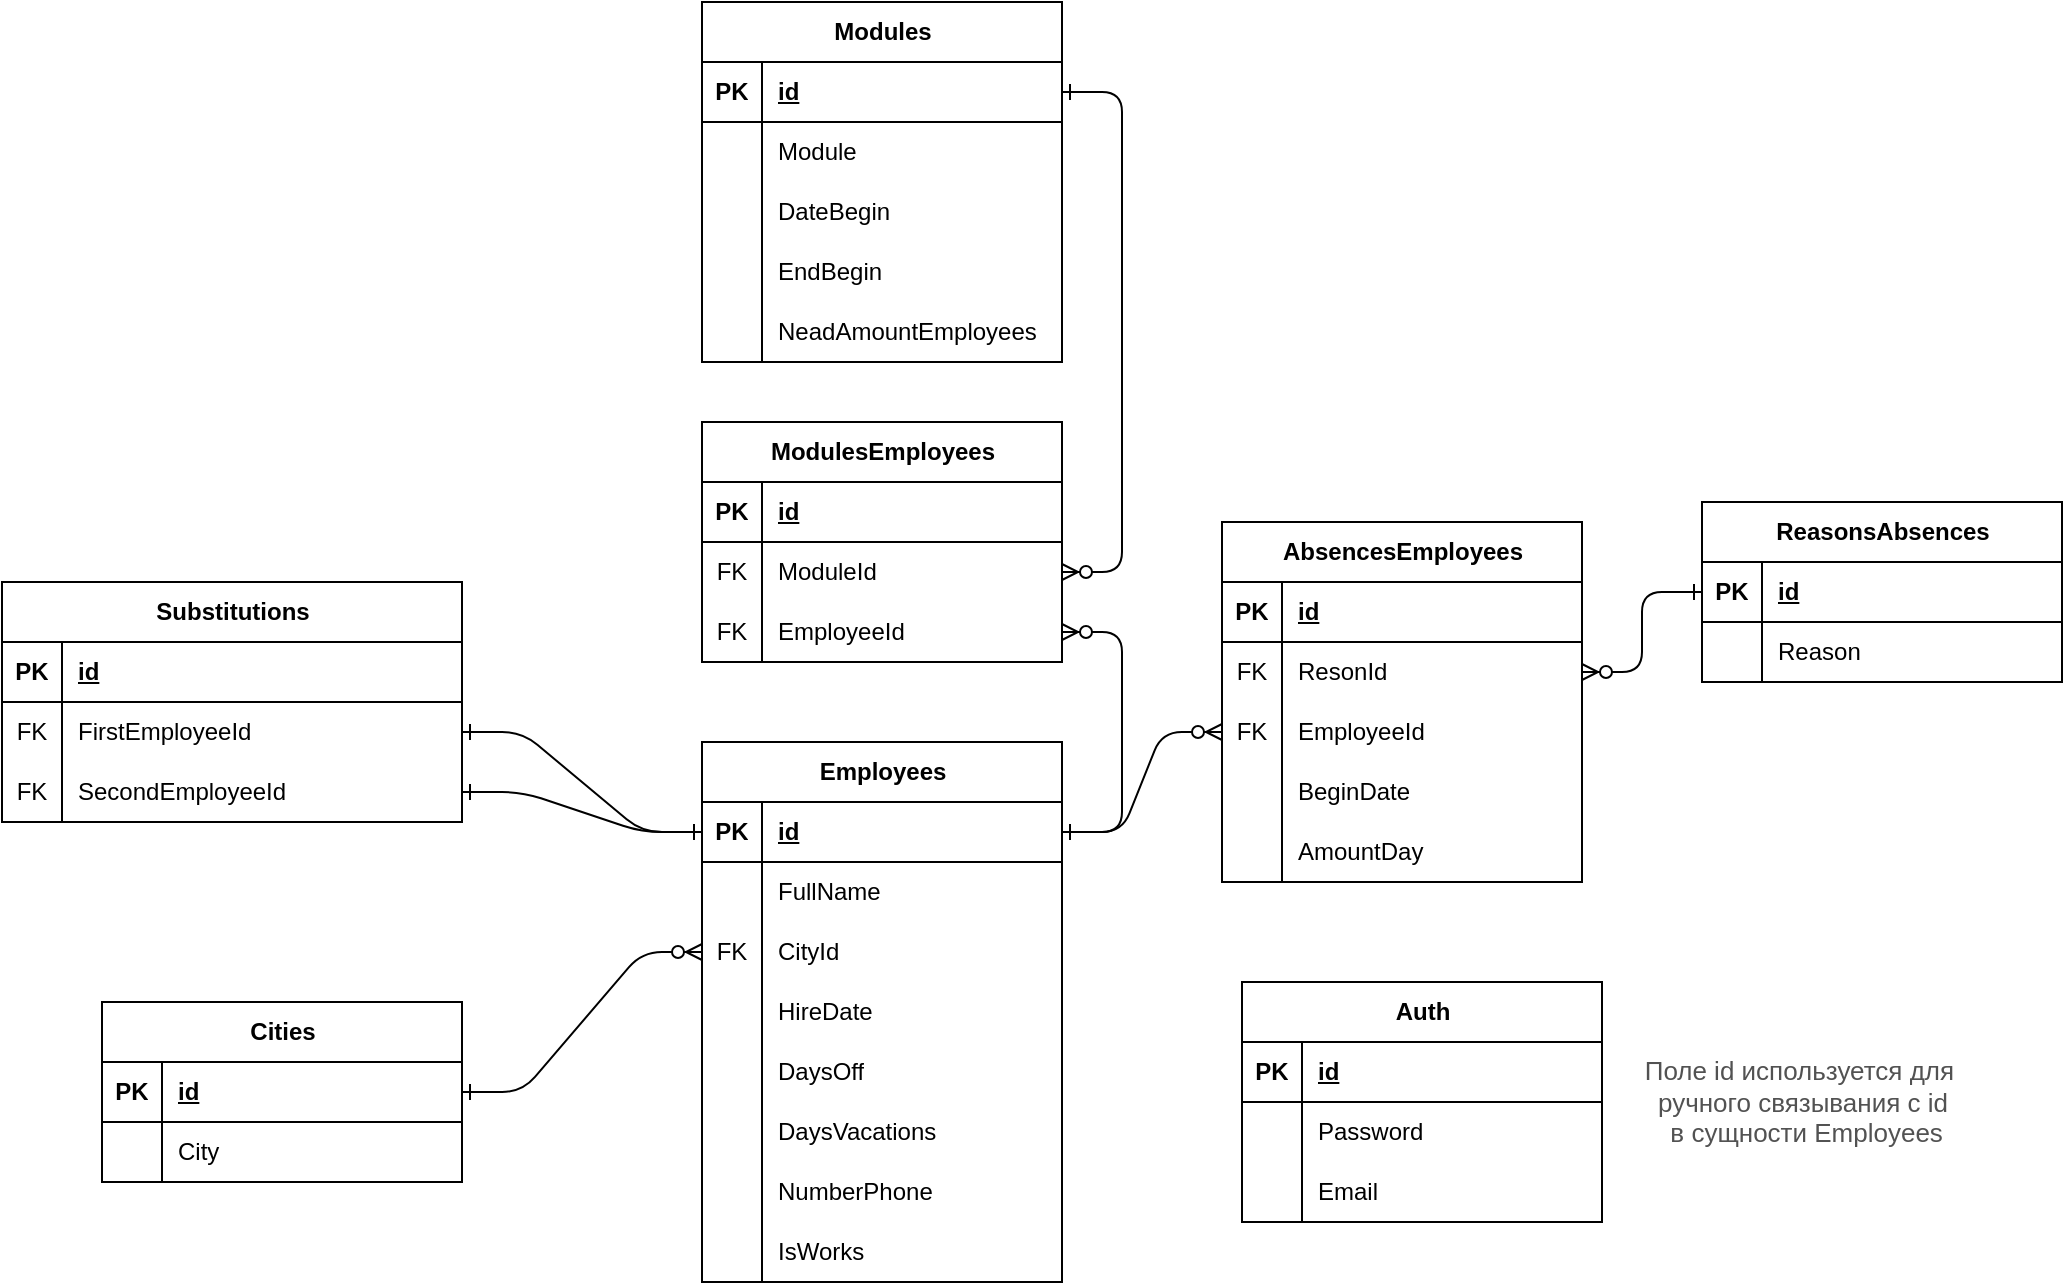 <mxfile version="24.8.3">
  <diagram id="R2lEEEUBdFMjLlhIrx00" name="Page-1">
    <mxGraphModel grid="1" page="1" gridSize="10" guides="1" tooltips="1" connect="1" arrows="1" fold="1" pageScale="1" pageWidth="850" pageHeight="1100" math="0" shadow="0" extFonts="Permanent Marker^https://fonts.googleapis.com/css?family=Permanent+Marker">
      <root>
        <mxCell id="0" />
        <mxCell id="1" parent="0" />
        <mxCell id="uEbRqGc42yYWpxjoLaC5-135" value="Employees" style="shape=table;startSize=30;container=1;collapsible=1;childLayout=tableLayout;fixedRows=1;rowLines=0;fontStyle=1;align=center;resizeLast=1;html=1;" vertex="1" parent="1">
          <mxGeometry x="-30" y="260" width="180" height="270" as="geometry" />
        </mxCell>
        <mxCell id="uEbRqGc42yYWpxjoLaC5-136" value="" style="shape=tableRow;horizontal=0;startSize=0;swimlaneHead=0;swimlaneBody=0;fillColor=none;collapsible=0;dropTarget=0;points=[[0,0.5],[1,0.5]];portConstraint=eastwest;top=0;left=0;right=0;bottom=1;" vertex="1" parent="uEbRqGc42yYWpxjoLaC5-135">
          <mxGeometry y="30" width="180" height="30" as="geometry" />
        </mxCell>
        <mxCell id="uEbRqGc42yYWpxjoLaC5-137" value="PK" style="shape=partialRectangle;connectable=0;fillColor=none;top=0;left=0;bottom=0;right=0;fontStyle=1;overflow=hidden;whiteSpace=wrap;html=1;" vertex="1" parent="uEbRqGc42yYWpxjoLaC5-136">
          <mxGeometry width="30" height="30" as="geometry">
            <mxRectangle width="30" height="30" as="alternateBounds" />
          </mxGeometry>
        </mxCell>
        <mxCell id="uEbRqGc42yYWpxjoLaC5-138" value="id" style="shape=partialRectangle;connectable=0;fillColor=none;top=0;left=0;bottom=0;right=0;align=left;spacingLeft=6;fontStyle=5;overflow=hidden;whiteSpace=wrap;html=1;" vertex="1" parent="uEbRqGc42yYWpxjoLaC5-136">
          <mxGeometry x="30" width="150" height="30" as="geometry">
            <mxRectangle width="150" height="30" as="alternateBounds" />
          </mxGeometry>
        </mxCell>
        <mxCell id="uEbRqGc42yYWpxjoLaC5-139" value="" style="shape=tableRow;horizontal=0;startSize=0;swimlaneHead=0;swimlaneBody=0;fillColor=none;collapsible=0;dropTarget=0;points=[[0,0.5],[1,0.5]];portConstraint=eastwest;top=0;left=0;right=0;bottom=0;" vertex="1" parent="uEbRqGc42yYWpxjoLaC5-135">
          <mxGeometry y="60" width="180" height="30" as="geometry" />
        </mxCell>
        <mxCell id="uEbRqGc42yYWpxjoLaC5-140" value="" style="shape=partialRectangle;connectable=0;fillColor=none;top=0;left=0;bottom=0;right=0;editable=1;overflow=hidden;whiteSpace=wrap;html=1;" vertex="1" parent="uEbRqGc42yYWpxjoLaC5-139">
          <mxGeometry width="30" height="30" as="geometry">
            <mxRectangle width="30" height="30" as="alternateBounds" />
          </mxGeometry>
        </mxCell>
        <mxCell id="uEbRqGc42yYWpxjoLaC5-141" value="FullName" style="shape=partialRectangle;connectable=0;fillColor=none;top=0;left=0;bottom=0;right=0;align=left;spacingLeft=6;overflow=hidden;whiteSpace=wrap;html=1;" vertex="1" parent="uEbRqGc42yYWpxjoLaC5-139">
          <mxGeometry x="30" width="150" height="30" as="geometry">
            <mxRectangle width="150" height="30" as="alternateBounds" />
          </mxGeometry>
        </mxCell>
        <mxCell id="uEbRqGc42yYWpxjoLaC5-148" style="shape=tableRow;horizontal=0;startSize=0;swimlaneHead=0;swimlaneBody=0;fillColor=none;collapsible=0;dropTarget=0;points=[[0,0.5],[1,0.5]];portConstraint=eastwest;top=0;left=0;right=0;bottom=0;" vertex="1" parent="uEbRqGc42yYWpxjoLaC5-135">
          <mxGeometry y="90" width="180" height="30" as="geometry" />
        </mxCell>
        <mxCell id="uEbRqGc42yYWpxjoLaC5-149" value="FK" style="shape=partialRectangle;connectable=0;fillColor=none;top=0;left=0;bottom=0;right=0;editable=1;overflow=hidden;whiteSpace=wrap;html=1;" vertex="1" parent="uEbRqGc42yYWpxjoLaC5-148">
          <mxGeometry width="30" height="30" as="geometry">
            <mxRectangle width="30" height="30" as="alternateBounds" />
          </mxGeometry>
        </mxCell>
        <mxCell id="uEbRqGc42yYWpxjoLaC5-150" value="CityId" style="shape=partialRectangle;connectable=0;fillColor=none;top=0;left=0;bottom=0;right=0;align=left;spacingLeft=6;overflow=hidden;whiteSpace=wrap;html=1;" vertex="1" parent="uEbRqGc42yYWpxjoLaC5-148">
          <mxGeometry x="30" width="150" height="30" as="geometry">
            <mxRectangle width="150" height="30" as="alternateBounds" />
          </mxGeometry>
        </mxCell>
        <mxCell id="uEbRqGc42yYWpxjoLaC5-151" style="shape=tableRow;horizontal=0;startSize=0;swimlaneHead=0;swimlaneBody=0;fillColor=none;collapsible=0;dropTarget=0;points=[[0,0.5],[1,0.5]];portConstraint=eastwest;top=0;left=0;right=0;bottom=0;" vertex="1" parent="uEbRqGc42yYWpxjoLaC5-135">
          <mxGeometry y="120" width="180" height="30" as="geometry" />
        </mxCell>
        <mxCell id="uEbRqGc42yYWpxjoLaC5-152" value="" style="shape=partialRectangle;connectable=0;fillColor=none;top=0;left=0;bottom=0;right=0;editable=1;overflow=hidden;whiteSpace=wrap;html=1;" vertex="1" parent="uEbRqGc42yYWpxjoLaC5-151">
          <mxGeometry width="30" height="30" as="geometry">
            <mxRectangle width="30" height="30" as="alternateBounds" />
          </mxGeometry>
        </mxCell>
        <mxCell id="uEbRqGc42yYWpxjoLaC5-153" value="HireDate" style="shape=partialRectangle;connectable=0;fillColor=none;top=0;left=0;bottom=0;right=0;align=left;spacingLeft=6;overflow=hidden;whiteSpace=wrap;html=1;" vertex="1" parent="uEbRqGc42yYWpxjoLaC5-151">
          <mxGeometry x="30" width="150" height="30" as="geometry">
            <mxRectangle width="150" height="30" as="alternateBounds" />
          </mxGeometry>
        </mxCell>
        <mxCell id="uEbRqGc42yYWpxjoLaC5-154" style="shape=tableRow;horizontal=0;startSize=0;swimlaneHead=0;swimlaneBody=0;fillColor=none;collapsible=0;dropTarget=0;points=[[0,0.5],[1,0.5]];portConstraint=eastwest;top=0;left=0;right=0;bottom=0;" vertex="1" parent="uEbRqGc42yYWpxjoLaC5-135">
          <mxGeometry y="150" width="180" height="30" as="geometry" />
        </mxCell>
        <mxCell id="uEbRqGc42yYWpxjoLaC5-155" value="" style="shape=partialRectangle;connectable=0;fillColor=none;top=0;left=0;bottom=0;right=0;editable=1;overflow=hidden;whiteSpace=wrap;html=1;" vertex="1" parent="uEbRqGc42yYWpxjoLaC5-154">
          <mxGeometry width="30" height="30" as="geometry">
            <mxRectangle width="30" height="30" as="alternateBounds" />
          </mxGeometry>
        </mxCell>
        <mxCell id="uEbRqGc42yYWpxjoLaC5-156" value="DaysOff" style="shape=partialRectangle;connectable=0;fillColor=none;top=0;left=0;bottom=0;right=0;align=left;spacingLeft=6;overflow=hidden;whiteSpace=wrap;html=1;" vertex="1" parent="uEbRqGc42yYWpxjoLaC5-154">
          <mxGeometry x="30" width="150" height="30" as="geometry">
            <mxRectangle width="150" height="30" as="alternateBounds" />
          </mxGeometry>
        </mxCell>
        <mxCell id="uEbRqGc42yYWpxjoLaC5-157" style="shape=tableRow;horizontal=0;startSize=0;swimlaneHead=0;swimlaneBody=0;fillColor=none;collapsible=0;dropTarget=0;points=[[0,0.5],[1,0.5]];portConstraint=eastwest;top=0;left=0;right=0;bottom=0;" vertex="1" parent="uEbRqGc42yYWpxjoLaC5-135">
          <mxGeometry y="180" width="180" height="30" as="geometry" />
        </mxCell>
        <mxCell id="uEbRqGc42yYWpxjoLaC5-158" value="" style="shape=partialRectangle;connectable=0;fillColor=none;top=0;left=0;bottom=0;right=0;editable=1;overflow=hidden;whiteSpace=wrap;html=1;" vertex="1" parent="uEbRqGc42yYWpxjoLaC5-157">
          <mxGeometry width="30" height="30" as="geometry">
            <mxRectangle width="30" height="30" as="alternateBounds" />
          </mxGeometry>
        </mxCell>
        <mxCell id="uEbRqGc42yYWpxjoLaC5-159" value="DaysVacations" style="shape=partialRectangle;connectable=0;fillColor=none;top=0;left=0;bottom=0;right=0;align=left;spacingLeft=6;overflow=hidden;whiteSpace=wrap;html=1;" vertex="1" parent="uEbRqGc42yYWpxjoLaC5-157">
          <mxGeometry x="30" width="150" height="30" as="geometry">
            <mxRectangle width="150" height="30" as="alternateBounds" />
          </mxGeometry>
        </mxCell>
        <mxCell id="uEbRqGc42yYWpxjoLaC5-160" style="shape=tableRow;horizontal=0;startSize=0;swimlaneHead=0;swimlaneBody=0;fillColor=none;collapsible=0;dropTarget=0;points=[[0,0.5],[1,0.5]];portConstraint=eastwest;top=0;left=0;right=0;bottom=0;" vertex="1" parent="uEbRqGc42yYWpxjoLaC5-135">
          <mxGeometry y="210" width="180" height="30" as="geometry" />
        </mxCell>
        <mxCell id="uEbRqGc42yYWpxjoLaC5-161" value="" style="shape=partialRectangle;connectable=0;fillColor=none;top=0;left=0;bottom=0;right=0;editable=1;overflow=hidden;whiteSpace=wrap;html=1;" vertex="1" parent="uEbRqGc42yYWpxjoLaC5-160">
          <mxGeometry width="30" height="30" as="geometry">
            <mxRectangle width="30" height="30" as="alternateBounds" />
          </mxGeometry>
        </mxCell>
        <mxCell id="uEbRqGc42yYWpxjoLaC5-162" value="NumberPhone" style="shape=partialRectangle;connectable=0;fillColor=none;top=0;left=0;bottom=0;right=0;align=left;spacingLeft=6;overflow=hidden;whiteSpace=wrap;html=1;" vertex="1" parent="uEbRqGc42yYWpxjoLaC5-160">
          <mxGeometry x="30" width="150" height="30" as="geometry">
            <mxRectangle width="150" height="30" as="alternateBounds" />
          </mxGeometry>
        </mxCell>
        <mxCell id="uEbRqGc42yYWpxjoLaC5-217" style="shape=tableRow;horizontal=0;startSize=0;swimlaneHead=0;swimlaneBody=0;fillColor=none;collapsible=0;dropTarget=0;points=[[0,0.5],[1,0.5]];portConstraint=eastwest;top=0;left=0;right=0;bottom=0;" vertex="1" parent="uEbRqGc42yYWpxjoLaC5-135">
          <mxGeometry y="240" width="180" height="30" as="geometry" />
        </mxCell>
        <mxCell id="uEbRqGc42yYWpxjoLaC5-218" value="" style="shape=partialRectangle;connectable=0;fillColor=none;top=0;left=0;bottom=0;right=0;editable=1;overflow=hidden;whiteSpace=wrap;html=1;" vertex="1" parent="uEbRqGc42yYWpxjoLaC5-217">
          <mxGeometry width="30" height="30" as="geometry">
            <mxRectangle width="30" height="30" as="alternateBounds" />
          </mxGeometry>
        </mxCell>
        <mxCell id="uEbRqGc42yYWpxjoLaC5-219" value="IsWorks" style="shape=partialRectangle;connectable=0;fillColor=none;top=0;left=0;bottom=0;right=0;align=left;spacingLeft=6;overflow=hidden;whiteSpace=wrap;html=1;" vertex="1" parent="uEbRqGc42yYWpxjoLaC5-217">
          <mxGeometry x="30" width="150" height="30" as="geometry">
            <mxRectangle width="150" height="30" as="alternateBounds" />
          </mxGeometry>
        </mxCell>
        <mxCell id="uEbRqGc42yYWpxjoLaC5-166" value="&lt;span style=&quot;white-space: pre-wrap;&quot; data-src-align=&quot;0:6&quot; class=&quot;EzKURWReUAB5oZgtQNkl&quot;&gt;Сities&lt;/span&gt;" style="shape=table;startSize=30;container=1;collapsible=1;childLayout=tableLayout;fixedRows=1;rowLines=0;fontStyle=1;align=center;resizeLast=1;html=1;" vertex="1" parent="1">
          <mxGeometry x="-330" y="390" width="180" height="90" as="geometry" />
        </mxCell>
        <mxCell id="uEbRqGc42yYWpxjoLaC5-167" value="" style="shape=tableRow;horizontal=0;startSize=0;swimlaneHead=0;swimlaneBody=0;fillColor=none;collapsible=0;dropTarget=0;points=[[0,0.5],[1,0.5]];portConstraint=eastwest;top=0;left=0;right=0;bottom=1;" vertex="1" parent="uEbRqGc42yYWpxjoLaC5-166">
          <mxGeometry y="30" width="180" height="30" as="geometry" />
        </mxCell>
        <mxCell id="uEbRqGc42yYWpxjoLaC5-168" value="PK" style="shape=partialRectangle;connectable=0;fillColor=none;top=0;left=0;bottom=0;right=0;fontStyle=1;overflow=hidden;whiteSpace=wrap;html=1;" vertex="1" parent="uEbRqGc42yYWpxjoLaC5-167">
          <mxGeometry width="30" height="30" as="geometry">
            <mxRectangle width="30" height="30" as="alternateBounds" />
          </mxGeometry>
        </mxCell>
        <mxCell id="uEbRqGc42yYWpxjoLaC5-169" value="id" style="shape=partialRectangle;connectable=0;fillColor=none;top=0;left=0;bottom=0;right=0;align=left;spacingLeft=6;fontStyle=5;overflow=hidden;whiteSpace=wrap;html=1;" vertex="1" parent="uEbRqGc42yYWpxjoLaC5-167">
          <mxGeometry x="30" width="150" height="30" as="geometry">
            <mxRectangle width="150" height="30" as="alternateBounds" />
          </mxGeometry>
        </mxCell>
        <mxCell id="uEbRqGc42yYWpxjoLaC5-170" style="shape=tableRow;horizontal=0;startSize=0;swimlaneHead=0;swimlaneBody=0;fillColor=none;collapsible=0;dropTarget=0;points=[[0,0.5],[1,0.5]];portConstraint=eastwest;top=0;left=0;right=0;bottom=0;" vertex="1" parent="uEbRqGc42yYWpxjoLaC5-166">
          <mxGeometry y="60" width="180" height="30" as="geometry" />
        </mxCell>
        <mxCell id="uEbRqGc42yYWpxjoLaC5-171" value="" style="shape=partialRectangle;connectable=0;fillColor=none;top=0;left=0;bottom=0;right=0;editable=1;overflow=hidden;whiteSpace=wrap;html=1;" vertex="1" parent="uEbRqGc42yYWpxjoLaC5-170">
          <mxGeometry width="30" height="30" as="geometry">
            <mxRectangle width="30" height="30" as="alternateBounds" />
          </mxGeometry>
        </mxCell>
        <mxCell id="uEbRqGc42yYWpxjoLaC5-172" value="City" style="shape=partialRectangle;connectable=0;fillColor=none;top=0;left=0;bottom=0;right=0;align=left;spacingLeft=6;overflow=hidden;whiteSpace=wrap;html=1;" vertex="1" parent="uEbRqGc42yYWpxjoLaC5-170">
          <mxGeometry x="30" width="150" height="30" as="geometry">
            <mxRectangle width="150" height="30" as="alternateBounds" />
          </mxGeometry>
        </mxCell>
        <mxCell id="uEbRqGc42yYWpxjoLaC5-173" value="" style="edgeStyle=entityRelationEdgeStyle;endArrow=ERzeroToMany;startArrow=ERone;endFill=1;startFill=0;exitX=1;exitY=0.5;exitDx=0;exitDy=0;entryX=0;entryY=0.5;entryDx=0;entryDy=0;" edge="1" parent="1" source="uEbRqGc42yYWpxjoLaC5-167" target="uEbRqGc42yYWpxjoLaC5-148">
          <mxGeometry width="100" height="100" relative="1" as="geometry">
            <mxPoint x="-30" y="490" as="sourcePoint" />
            <mxPoint x="30" y="610" as="targetPoint" />
            <Array as="points">
              <mxPoint x="150" y="860" />
              <mxPoint x="90" y="850" />
            </Array>
          </mxGeometry>
        </mxCell>
        <mxCell id="uEbRqGc42yYWpxjoLaC5-174" value="&lt;span style=&quot;white-space: pre-wrap;&quot; data-src-align=&quot;0:7&quot; class=&quot;EzKURWReUAB5oZgtQNkl&quot;&gt;ReasonsA&lt;/span&gt;&lt;span style=&quot;white-space: pre-wrap;&quot; data-src-align=&quot;8:10&quot; class=&quot;EzKURWReUAB5oZgtQNkl&quot;&gt;bsences&lt;/span&gt;&lt;span style=&quot;white-space: pre-wrap;&quot;&gt; &lt;/span&gt;" style="shape=table;startSize=30;container=1;collapsible=1;childLayout=tableLayout;fixedRows=1;rowLines=0;fontStyle=1;align=center;resizeLast=1;html=1;" vertex="1" parent="1">
          <mxGeometry x="470" y="140" width="180" height="90" as="geometry" />
        </mxCell>
        <mxCell id="uEbRqGc42yYWpxjoLaC5-175" value="" style="shape=tableRow;horizontal=0;startSize=0;swimlaneHead=0;swimlaneBody=0;fillColor=none;collapsible=0;dropTarget=0;points=[[0,0.5],[1,0.5]];portConstraint=eastwest;top=0;left=0;right=0;bottom=1;" vertex="1" parent="uEbRqGc42yYWpxjoLaC5-174">
          <mxGeometry y="30" width="180" height="30" as="geometry" />
        </mxCell>
        <mxCell id="uEbRqGc42yYWpxjoLaC5-176" value="PK" style="shape=partialRectangle;connectable=0;fillColor=none;top=0;left=0;bottom=0;right=0;fontStyle=1;overflow=hidden;whiteSpace=wrap;html=1;" vertex="1" parent="uEbRqGc42yYWpxjoLaC5-175">
          <mxGeometry width="30" height="30" as="geometry">
            <mxRectangle width="30" height="30" as="alternateBounds" />
          </mxGeometry>
        </mxCell>
        <mxCell id="uEbRqGc42yYWpxjoLaC5-177" value="id" style="shape=partialRectangle;connectable=0;fillColor=none;top=0;left=0;bottom=0;right=0;align=left;spacingLeft=6;fontStyle=5;overflow=hidden;whiteSpace=wrap;html=1;" vertex="1" parent="uEbRqGc42yYWpxjoLaC5-175">
          <mxGeometry x="30" width="150" height="30" as="geometry">
            <mxRectangle width="150" height="30" as="alternateBounds" />
          </mxGeometry>
        </mxCell>
        <mxCell id="uEbRqGc42yYWpxjoLaC5-178" style="shape=tableRow;horizontal=0;startSize=0;swimlaneHead=0;swimlaneBody=0;fillColor=none;collapsible=0;dropTarget=0;points=[[0,0.5],[1,0.5]];portConstraint=eastwest;top=0;left=0;right=0;bottom=0;" vertex="1" parent="uEbRqGc42yYWpxjoLaC5-174">
          <mxGeometry y="60" width="180" height="30" as="geometry" />
        </mxCell>
        <mxCell id="uEbRqGc42yYWpxjoLaC5-179" value="" style="shape=partialRectangle;connectable=0;fillColor=none;top=0;left=0;bottom=0;right=0;editable=1;overflow=hidden;whiteSpace=wrap;html=1;" vertex="1" parent="uEbRqGc42yYWpxjoLaC5-178">
          <mxGeometry width="30" height="30" as="geometry">
            <mxRectangle width="30" height="30" as="alternateBounds" />
          </mxGeometry>
        </mxCell>
        <mxCell id="uEbRqGc42yYWpxjoLaC5-180" value="Reason" style="shape=partialRectangle;connectable=0;fillColor=none;top=0;left=0;bottom=0;right=0;align=left;spacingLeft=6;overflow=hidden;whiteSpace=wrap;html=1;" vertex="1" parent="uEbRqGc42yYWpxjoLaC5-178">
          <mxGeometry x="30" width="150" height="30" as="geometry">
            <mxRectangle width="150" height="30" as="alternateBounds" />
          </mxGeometry>
        </mxCell>
        <mxCell id="uEbRqGc42yYWpxjoLaC5-181" value="AbsencesEmployees" style="shape=table;startSize=30;container=1;collapsible=1;childLayout=tableLayout;fixedRows=1;rowLines=0;fontStyle=1;align=center;resizeLast=1;html=1;" vertex="1" parent="1">
          <mxGeometry x="230" y="150" width="180" height="180" as="geometry" />
        </mxCell>
        <mxCell id="uEbRqGc42yYWpxjoLaC5-182" value="" style="shape=tableRow;horizontal=0;startSize=0;swimlaneHead=0;swimlaneBody=0;fillColor=none;collapsible=0;dropTarget=0;points=[[0,0.5],[1,0.5]];portConstraint=eastwest;top=0;left=0;right=0;bottom=1;" vertex="1" parent="uEbRqGc42yYWpxjoLaC5-181">
          <mxGeometry y="30" width="180" height="30" as="geometry" />
        </mxCell>
        <mxCell id="uEbRqGc42yYWpxjoLaC5-183" value="PK" style="shape=partialRectangle;connectable=0;fillColor=none;top=0;left=0;bottom=0;right=0;fontStyle=1;overflow=hidden;whiteSpace=wrap;html=1;" vertex="1" parent="uEbRqGc42yYWpxjoLaC5-182">
          <mxGeometry width="30" height="30" as="geometry">
            <mxRectangle width="30" height="30" as="alternateBounds" />
          </mxGeometry>
        </mxCell>
        <mxCell id="uEbRqGc42yYWpxjoLaC5-184" value="id" style="shape=partialRectangle;connectable=0;fillColor=none;top=0;left=0;bottom=0;right=0;align=left;spacingLeft=6;fontStyle=5;overflow=hidden;whiteSpace=wrap;html=1;" vertex="1" parent="uEbRqGc42yYWpxjoLaC5-182">
          <mxGeometry x="30" width="150" height="30" as="geometry">
            <mxRectangle width="150" height="30" as="alternateBounds" />
          </mxGeometry>
        </mxCell>
        <mxCell id="uEbRqGc42yYWpxjoLaC5-185" style="shape=tableRow;horizontal=0;startSize=0;swimlaneHead=0;swimlaneBody=0;fillColor=none;collapsible=0;dropTarget=0;points=[[0,0.5],[1,0.5]];portConstraint=eastwest;top=0;left=0;right=0;bottom=0;" vertex="1" parent="uEbRqGc42yYWpxjoLaC5-181">
          <mxGeometry y="60" width="180" height="30" as="geometry" />
        </mxCell>
        <mxCell id="uEbRqGc42yYWpxjoLaC5-186" value="FK" style="shape=partialRectangle;connectable=0;fillColor=none;top=0;left=0;bottom=0;right=0;editable=1;overflow=hidden;whiteSpace=wrap;html=1;" vertex="1" parent="uEbRqGc42yYWpxjoLaC5-185">
          <mxGeometry width="30" height="30" as="geometry">
            <mxRectangle width="30" height="30" as="alternateBounds" />
          </mxGeometry>
        </mxCell>
        <mxCell id="uEbRqGc42yYWpxjoLaC5-187" value="ResonId" style="shape=partialRectangle;connectable=0;fillColor=none;top=0;left=0;bottom=0;right=0;align=left;spacingLeft=6;overflow=hidden;whiteSpace=wrap;html=1;" vertex="1" parent="uEbRqGc42yYWpxjoLaC5-185">
          <mxGeometry x="30" width="150" height="30" as="geometry">
            <mxRectangle width="150" height="30" as="alternateBounds" />
          </mxGeometry>
        </mxCell>
        <mxCell id="uEbRqGc42yYWpxjoLaC5-188" style="shape=tableRow;horizontal=0;startSize=0;swimlaneHead=0;swimlaneBody=0;fillColor=none;collapsible=0;dropTarget=0;points=[[0,0.5],[1,0.5]];portConstraint=eastwest;top=0;left=0;right=0;bottom=0;" vertex="1" parent="uEbRqGc42yYWpxjoLaC5-181">
          <mxGeometry y="90" width="180" height="30" as="geometry" />
        </mxCell>
        <mxCell id="uEbRqGc42yYWpxjoLaC5-189" value="FK" style="shape=partialRectangle;connectable=0;fillColor=none;top=0;left=0;bottom=0;right=0;editable=1;overflow=hidden;whiteSpace=wrap;html=1;" vertex="1" parent="uEbRqGc42yYWpxjoLaC5-188">
          <mxGeometry width="30" height="30" as="geometry">
            <mxRectangle width="30" height="30" as="alternateBounds" />
          </mxGeometry>
        </mxCell>
        <mxCell id="uEbRqGc42yYWpxjoLaC5-190" value="EmployeeId" style="shape=partialRectangle;connectable=0;fillColor=none;top=0;left=0;bottom=0;right=0;align=left;spacingLeft=6;overflow=hidden;whiteSpace=wrap;html=1;" vertex="1" parent="uEbRqGc42yYWpxjoLaC5-188">
          <mxGeometry x="30" width="150" height="30" as="geometry">
            <mxRectangle width="150" height="30" as="alternateBounds" />
          </mxGeometry>
        </mxCell>
        <mxCell id="uEbRqGc42yYWpxjoLaC5-191" style="shape=tableRow;horizontal=0;startSize=0;swimlaneHead=0;swimlaneBody=0;fillColor=none;collapsible=0;dropTarget=0;points=[[0,0.5],[1,0.5]];portConstraint=eastwest;top=0;left=0;right=0;bottom=0;" vertex="1" parent="uEbRqGc42yYWpxjoLaC5-181">
          <mxGeometry y="120" width="180" height="30" as="geometry" />
        </mxCell>
        <mxCell id="uEbRqGc42yYWpxjoLaC5-192" value="" style="shape=partialRectangle;connectable=0;fillColor=none;top=0;left=0;bottom=0;right=0;editable=1;overflow=hidden;whiteSpace=wrap;html=1;" vertex="1" parent="uEbRqGc42yYWpxjoLaC5-191">
          <mxGeometry width="30" height="30" as="geometry">
            <mxRectangle width="30" height="30" as="alternateBounds" />
          </mxGeometry>
        </mxCell>
        <mxCell id="uEbRqGc42yYWpxjoLaC5-193" value="BeginDate" style="shape=partialRectangle;connectable=0;fillColor=none;top=0;left=0;bottom=0;right=0;align=left;spacingLeft=6;overflow=hidden;whiteSpace=wrap;html=1;" vertex="1" parent="uEbRqGc42yYWpxjoLaC5-191">
          <mxGeometry x="30" width="150" height="30" as="geometry">
            <mxRectangle width="150" height="30" as="alternateBounds" />
          </mxGeometry>
        </mxCell>
        <mxCell id="uEbRqGc42yYWpxjoLaC5-194" style="shape=tableRow;horizontal=0;startSize=0;swimlaneHead=0;swimlaneBody=0;fillColor=none;collapsible=0;dropTarget=0;points=[[0,0.5],[1,0.5]];portConstraint=eastwest;top=0;left=0;right=0;bottom=0;" vertex="1" parent="uEbRqGc42yYWpxjoLaC5-181">
          <mxGeometry y="150" width="180" height="30" as="geometry" />
        </mxCell>
        <mxCell id="uEbRqGc42yYWpxjoLaC5-195" value="" style="shape=partialRectangle;connectable=0;fillColor=none;top=0;left=0;bottom=0;right=0;editable=1;overflow=hidden;whiteSpace=wrap;html=1;" vertex="1" parent="uEbRqGc42yYWpxjoLaC5-194">
          <mxGeometry width="30" height="30" as="geometry">
            <mxRectangle width="30" height="30" as="alternateBounds" />
          </mxGeometry>
        </mxCell>
        <mxCell id="uEbRqGc42yYWpxjoLaC5-196" value="AmountDay" style="shape=partialRectangle;connectable=0;fillColor=none;top=0;left=0;bottom=0;right=0;align=left;spacingLeft=6;overflow=hidden;whiteSpace=wrap;html=1;" vertex="1" parent="uEbRqGc42yYWpxjoLaC5-194">
          <mxGeometry x="30" width="150" height="30" as="geometry">
            <mxRectangle width="150" height="30" as="alternateBounds" />
          </mxGeometry>
        </mxCell>
        <mxCell id="uEbRqGc42yYWpxjoLaC5-197" value="" style="edgeStyle=entityRelationEdgeStyle;endArrow=ERzeroToMany;startArrow=ERone;endFill=1;startFill=0;" edge="1" parent="1" source="uEbRqGc42yYWpxjoLaC5-175" target="uEbRqGc42yYWpxjoLaC5-185">
          <mxGeometry width="100" height="100" relative="1" as="geometry">
            <mxPoint x="530" y="280" as="sourcePoint" />
            <mxPoint x="320" y="420" as="targetPoint" />
            <Array as="points">
              <mxPoint x="510" y="905" />
              <mxPoint x="450" y="895" />
            </Array>
          </mxGeometry>
        </mxCell>
        <mxCell id="uEbRqGc42yYWpxjoLaC5-198" value="" style="edgeStyle=entityRelationEdgeStyle;endArrow=ERzeroToMany;startArrow=ERone;endFill=1;startFill=0;" edge="1" parent="1" source="uEbRqGc42yYWpxjoLaC5-136" target="uEbRqGc42yYWpxjoLaC5-188">
          <mxGeometry width="100" height="100" relative="1" as="geometry">
            <mxPoint x="-90" y="435" as="sourcePoint" />
            <mxPoint x="-30" y="385" as="targetPoint" />
            <Array as="points">
              <mxPoint x="160" y="870" />
              <mxPoint x="100" y="860" />
            </Array>
          </mxGeometry>
        </mxCell>
        <mxCell id="uEbRqGc42yYWpxjoLaC5-199" value="Substitutions  " style="shape=table;startSize=30;container=1;collapsible=1;childLayout=tableLayout;fixedRows=1;rowLines=0;fontStyle=1;align=center;resizeLast=1;html=1;" vertex="1" parent="1">
          <mxGeometry x="-380" y="180" width="230" height="120" as="geometry" />
        </mxCell>
        <mxCell id="uEbRqGc42yYWpxjoLaC5-200" value="" style="shape=tableRow;horizontal=0;startSize=0;swimlaneHead=0;swimlaneBody=0;fillColor=none;collapsible=0;dropTarget=0;points=[[0,0.5],[1,0.5]];portConstraint=eastwest;top=0;left=0;right=0;bottom=1;" vertex="1" parent="uEbRqGc42yYWpxjoLaC5-199">
          <mxGeometry y="30" width="230" height="30" as="geometry" />
        </mxCell>
        <mxCell id="uEbRqGc42yYWpxjoLaC5-201" value="PK" style="shape=partialRectangle;connectable=0;fillColor=none;top=0;left=0;bottom=0;right=0;fontStyle=1;overflow=hidden;whiteSpace=wrap;html=1;" vertex="1" parent="uEbRqGc42yYWpxjoLaC5-200">
          <mxGeometry width="30" height="30" as="geometry">
            <mxRectangle width="30" height="30" as="alternateBounds" />
          </mxGeometry>
        </mxCell>
        <mxCell id="uEbRqGc42yYWpxjoLaC5-202" value="id" style="shape=partialRectangle;connectable=0;fillColor=none;top=0;left=0;bottom=0;right=0;align=left;spacingLeft=6;fontStyle=5;overflow=hidden;whiteSpace=wrap;html=1;" vertex="1" parent="uEbRqGc42yYWpxjoLaC5-200">
          <mxGeometry x="30" width="200" height="30" as="geometry">
            <mxRectangle width="200" height="30" as="alternateBounds" />
          </mxGeometry>
        </mxCell>
        <mxCell id="uEbRqGc42yYWpxjoLaC5-203" style="shape=tableRow;horizontal=0;startSize=0;swimlaneHead=0;swimlaneBody=0;fillColor=none;collapsible=0;dropTarget=0;points=[[0,0.5],[1,0.5]];portConstraint=eastwest;top=0;left=0;right=0;bottom=0;" vertex="1" parent="uEbRqGc42yYWpxjoLaC5-199">
          <mxGeometry y="60" width="230" height="30" as="geometry" />
        </mxCell>
        <mxCell id="uEbRqGc42yYWpxjoLaC5-204" value="FK" style="shape=partialRectangle;connectable=0;fillColor=none;top=0;left=0;bottom=0;right=0;editable=1;overflow=hidden;whiteSpace=wrap;html=1;" vertex="1" parent="uEbRqGc42yYWpxjoLaC5-203">
          <mxGeometry width="30" height="30" as="geometry">
            <mxRectangle width="30" height="30" as="alternateBounds" />
          </mxGeometry>
        </mxCell>
        <mxCell id="uEbRqGc42yYWpxjoLaC5-205" value="FirstEmployeeId&amp;nbsp;" style="shape=partialRectangle;connectable=0;fillColor=none;top=0;left=0;bottom=0;right=0;align=left;spacingLeft=6;overflow=hidden;whiteSpace=wrap;html=1;" vertex="1" parent="uEbRqGc42yYWpxjoLaC5-203">
          <mxGeometry x="30" width="200" height="30" as="geometry">
            <mxRectangle width="200" height="30" as="alternateBounds" />
          </mxGeometry>
        </mxCell>
        <mxCell id="uEbRqGc42yYWpxjoLaC5-206" style="shape=tableRow;horizontal=0;startSize=0;swimlaneHead=0;swimlaneBody=0;fillColor=none;collapsible=0;dropTarget=0;points=[[0,0.5],[1,0.5]];portConstraint=eastwest;top=0;left=0;right=0;bottom=0;" vertex="1" parent="uEbRqGc42yYWpxjoLaC5-199">
          <mxGeometry y="90" width="230" height="30" as="geometry" />
        </mxCell>
        <mxCell id="uEbRqGc42yYWpxjoLaC5-207" value="FK" style="shape=partialRectangle;connectable=0;fillColor=none;top=0;left=0;bottom=0;right=0;editable=1;overflow=hidden;whiteSpace=wrap;html=1;" vertex="1" parent="uEbRqGc42yYWpxjoLaC5-206">
          <mxGeometry width="30" height="30" as="geometry">
            <mxRectangle width="30" height="30" as="alternateBounds" />
          </mxGeometry>
        </mxCell>
        <mxCell id="uEbRqGc42yYWpxjoLaC5-208" value="SecondEmployeeId&amp;nbsp;" style="shape=partialRectangle;connectable=0;fillColor=none;top=0;left=0;bottom=0;right=0;align=left;spacingLeft=6;overflow=hidden;whiteSpace=wrap;html=1;" vertex="1" parent="uEbRqGc42yYWpxjoLaC5-206">
          <mxGeometry x="30" width="200" height="30" as="geometry">
            <mxRectangle width="200" height="30" as="alternateBounds" />
          </mxGeometry>
        </mxCell>
        <mxCell id="uEbRqGc42yYWpxjoLaC5-215" value="" style="edgeStyle=entityRelationEdgeStyle;endArrow=ERone;startArrow=ERone;endFill=0;startFill=0;" edge="1" parent="1" source="uEbRqGc42yYWpxjoLaC5-136" target="uEbRqGc42yYWpxjoLaC5-206">
          <mxGeometry width="100" height="100" relative="1" as="geometry">
            <mxPoint x="-90" y="435" as="sourcePoint" />
            <mxPoint x="-30" y="385" as="targetPoint" />
            <Array as="points">
              <mxPoint x="160" y="870" />
              <mxPoint x="100" y="860" />
            </Array>
          </mxGeometry>
        </mxCell>
        <mxCell id="uEbRqGc42yYWpxjoLaC5-216" value="" style="edgeStyle=entityRelationEdgeStyle;endArrow=ERone;startArrow=ERone;endFill=0;startFill=0;" edge="1" parent="1" source="uEbRqGc42yYWpxjoLaC5-136" target="uEbRqGc42yYWpxjoLaC5-203">
          <mxGeometry width="100" height="100" relative="1" as="geometry">
            <mxPoint x="-80" y="250" as="sourcePoint" />
            <mxPoint x="-20" y="395" as="targetPoint" />
            <Array as="points">
              <mxPoint x="170" y="880" />
              <mxPoint x="110" y="870" />
            </Array>
          </mxGeometry>
        </mxCell>
        <mxCell id="uEbRqGc42yYWpxjoLaC5-220" value="&lt;span style=&quot;white-space: pre-wrap;&quot;&gt;Modules&lt;/span&gt;" style="shape=table;startSize=30;container=1;collapsible=1;childLayout=tableLayout;fixedRows=1;rowLines=0;fontStyle=1;align=center;resizeLast=1;html=1;" vertex="1" parent="1">
          <mxGeometry x="-30" y="-110" width="180" height="180" as="geometry" />
        </mxCell>
        <mxCell id="uEbRqGc42yYWpxjoLaC5-221" value="" style="shape=tableRow;horizontal=0;startSize=0;swimlaneHead=0;swimlaneBody=0;fillColor=none;collapsible=0;dropTarget=0;points=[[0,0.5],[1,0.5]];portConstraint=eastwest;top=0;left=0;right=0;bottom=1;" vertex="1" parent="uEbRqGc42yYWpxjoLaC5-220">
          <mxGeometry y="30" width="180" height="30" as="geometry" />
        </mxCell>
        <mxCell id="uEbRqGc42yYWpxjoLaC5-222" value="PK" style="shape=partialRectangle;connectable=0;fillColor=none;top=0;left=0;bottom=0;right=0;fontStyle=1;overflow=hidden;whiteSpace=wrap;html=1;" vertex="1" parent="uEbRqGc42yYWpxjoLaC5-221">
          <mxGeometry width="30" height="30" as="geometry">
            <mxRectangle width="30" height="30" as="alternateBounds" />
          </mxGeometry>
        </mxCell>
        <mxCell id="uEbRqGc42yYWpxjoLaC5-223" value="id" style="shape=partialRectangle;connectable=0;fillColor=none;top=0;left=0;bottom=0;right=0;align=left;spacingLeft=6;fontStyle=5;overflow=hidden;whiteSpace=wrap;html=1;" vertex="1" parent="uEbRqGc42yYWpxjoLaC5-221">
          <mxGeometry x="30" width="150" height="30" as="geometry">
            <mxRectangle width="150" height="30" as="alternateBounds" />
          </mxGeometry>
        </mxCell>
        <mxCell id="uEbRqGc42yYWpxjoLaC5-224" style="shape=tableRow;horizontal=0;startSize=0;swimlaneHead=0;swimlaneBody=0;fillColor=none;collapsible=0;dropTarget=0;points=[[0,0.5],[1,0.5]];portConstraint=eastwest;top=0;left=0;right=0;bottom=0;" vertex="1" parent="uEbRqGc42yYWpxjoLaC5-220">
          <mxGeometry y="60" width="180" height="30" as="geometry" />
        </mxCell>
        <mxCell id="uEbRqGc42yYWpxjoLaC5-225" value="" style="shape=partialRectangle;connectable=0;fillColor=none;top=0;left=0;bottom=0;right=0;editable=1;overflow=hidden;whiteSpace=wrap;html=1;" vertex="1" parent="uEbRqGc42yYWpxjoLaC5-224">
          <mxGeometry width="30" height="30" as="geometry">
            <mxRectangle width="30" height="30" as="alternateBounds" />
          </mxGeometry>
        </mxCell>
        <mxCell id="uEbRqGc42yYWpxjoLaC5-226" value="Module" style="shape=partialRectangle;connectable=0;fillColor=none;top=0;left=0;bottom=0;right=0;align=left;spacingLeft=6;overflow=hidden;whiteSpace=wrap;html=1;" vertex="1" parent="uEbRqGc42yYWpxjoLaC5-224">
          <mxGeometry x="30" width="150" height="30" as="geometry">
            <mxRectangle width="150" height="30" as="alternateBounds" />
          </mxGeometry>
        </mxCell>
        <mxCell id="uEbRqGc42yYWpxjoLaC5-245" style="shape=tableRow;horizontal=0;startSize=0;swimlaneHead=0;swimlaneBody=0;fillColor=none;collapsible=0;dropTarget=0;points=[[0,0.5],[1,0.5]];portConstraint=eastwest;top=0;left=0;right=0;bottom=0;" vertex="1" parent="uEbRqGc42yYWpxjoLaC5-220">
          <mxGeometry y="90" width="180" height="30" as="geometry" />
        </mxCell>
        <mxCell id="uEbRqGc42yYWpxjoLaC5-246" value="" style="shape=partialRectangle;connectable=0;fillColor=none;top=0;left=0;bottom=0;right=0;editable=1;overflow=hidden;whiteSpace=wrap;html=1;" vertex="1" parent="uEbRqGc42yYWpxjoLaC5-245">
          <mxGeometry width="30" height="30" as="geometry">
            <mxRectangle width="30" height="30" as="alternateBounds" />
          </mxGeometry>
        </mxCell>
        <mxCell id="uEbRqGc42yYWpxjoLaC5-247" value="DateBegin" style="shape=partialRectangle;connectable=0;fillColor=none;top=0;left=0;bottom=0;right=0;align=left;spacingLeft=6;overflow=hidden;whiteSpace=wrap;html=1;" vertex="1" parent="uEbRqGc42yYWpxjoLaC5-245">
          <mxGeometry x="30" width="150" height="30" as="geometry">
            <mxRectangle width="150" height="30" as="alternateBounds" />
          </mxGeometry>
        </mxCell>
        <mxCell id="uEbRqGc42yYWpxjoLaC5-248" style="shape=tableRow;horizontal=0;startSize=0;swimlaneHead=0;swimlaneBody=0;fillColor=none;collapsible=0;dropTarget=0;points=[[0,0.5],[1,0.5]];portConstraint=eastwest;top=0;left=0;right=0;bottom=0;" vertex="1" parent="uEbRqGc42yYWpxjoLaC5-220">
          <mxGeometry y="120" width="180" height="30" as="geometry" />
        </mxCell>
        <mxCell id="uEbRqGc42yYWpxjoLaC5-249" value="" style="shape=partialRectangle;connectable=0;fillColor=none;top=0;left=0;bottom=0;right=0;editable=1;overflow=hidden;whiteSpace=wrap;html=1;" vertex="1" parent="uEbRqGc42yYWpxjoLaC5-248">
          <mxGeometry width="30" height="30" as="geometry">
            <mxRectangle width="30" height="30" as="alternateBounds" />
          </mxGeometry>
        </mxCell>
        <mxCell id="uEbRqGc42yYWpxjoLaC5-250" value="EndBegin" style="shape=partialRectangle;connectable=0;fillColor=none;top=0;left=0;bottom=0;right=0;align=left;spacingLeft=6;overflow=hidden;whiteSpace=wrap;html=1;" vertex="1" parent="uEbRqGc42yYWpxjoLaC5-248">
          <mxGeometry x="30" width="150" height="30" as="geometry">
            <mxRectangle width="150" height="30" as="alternateBounds" />
          </mxGeometry>
        </mxCell>
        <mxCell id="uEbRqGc42yYWpxjoLaC5-251" style="shape=tableRow;horizontal=0;startSize=0;swimlaneHead=0;swimlaneBody=0;fillColor=none;collapsible=0;dropTarget=0;points=[[0,0.5],[1,0.5]];portConstraint=eastwest;top=0;left=0;right=0;bottom=0;" vertex="1" parent="uEbRqGc42yYWpxjoLaC5-220">
          <mxGeometry y="150" width="180" height="30" as="geometry" />
        </mxCell>
        <mxCell id="uEbRqGc42yYWpxjoLaC5-252" value="" style="shape=partialRectangle;connectable=0;fillColor=none;top=0;left=0;bottom=0;right=0;editable=1;overflow=hidden;whiteSpace=wrap;html=1;" vertex="1" parent="uEbRqGc42yYWpxjoLaC5-251">
          <mxGeometry width="30" height="30" as="geometry">
            <mxRectangle width="30" height="30" as="alternateBounds" />
          </mxGeometry>
        </mxCell>
        <mxCell id="uEbRqGc42yYWpxjoLaC5-253" value="NeadAmountEmployees" style="shape=partialRectangle;connectable=0;fillColor=none;top=0;left=0;bottom=0;right=0;align=left;spacingLeft=6;overflow=hidden;whiteSpace=wrap;html=1;" vertex="1" parent="uEbRqGc42yYWpxjoLaC5-251">
          <mxGeometry x="30" width="150" height="30" as="geometry">
            <mxRectangle width="150" height="30" as="alternateBounds" />
          </mxGeometry>
        </mxCell>
        <mxCell id="uEbRqGc42yYWpxjoLaC5-227" value="&lt;span style=&quot;white-space: pre-wrap;&quot;&gt;Modules&lt;/span&gt;Employees" style="shape=table;startSize=30;container=1;collapsible=1;childLayout=tableLayout;fixedRows=1;rowLines=0;fontStyle=1;align=center;resizeLast=1;html=1;" vertex="1" parent="1">
          <mxGeometry x="-30" y="100" width="180" height="120" as="geometry" />
        </mxCell>
        <mxCell id="uEbRqGc42yYWpxjoLaC5-228" value="" style="shape=tableRow;horizontal=0;startSize=0;swimlaneHead=0;swimlaneBody=0;fillColor=none;collapsible=0;dropTarget=0;points=[[0,0.5],[1,0.5]];portConstraint=eastwest;top=0;left=0;right=0;bottom=1;" vertex="1" parent="uEbRqGc42yYWpxjoLaC5-227">
          <mxGeometry y="30" width="180" height="30" as="geometry" />
        </mxCell>
        <mxCell id="uEbRqGc42yYWpxjoLaC5-229" value="PK" style="shape=partialRectangle;connectable=0;fillColor=none;top=0;left=0;bottom=0;right=0;fontStyle=1;overflow=hidden;whiteSpace=wrap;html=1;" vertex="1" parent="uEbRqGc42yYWpxjoLaC5-228">
          <mxGeometry width="30" height="30" as="geometry">
            <mxRectangle width="30" height="30" as="alternateBounds" />
          </mxGeometry>
        </mxCell>
        <mxCell id="uEbRqGc42yYWpxjoLaC5-230" value="id" style="shape=partialRectangle;connectable=0;fillColor=none;top=0;left=0;bottom=0;right=0;align=left;spacingLeft=6;fontStyle=5;overflow=hidden;whiteSpace=wrap;html=1;" vertex="1" parent="uEbRqGc42yYWpxjoLaC5-228">
          <mxGeometry x="30" width="150" height="30" as="geometry">
            <mxRectangle width="150" height="30" as="alternateBounds" />
          </mxGeometry>
        </mxCell>
        <mxCell id="uEbRqGc42yYWpxjoLaC5-231" style="shape=tableRow;horizontal=0;startSize=0;swimlaneHead=0;swimlaneBody=0;fillColor=none;collapsible=0;dropTarget=0;points=[[0,0.5],[1,0.5]];portConstraint=eastwest;top=0;left=0;right=0;bottom=0;" vertex="1" parent="uEbRqGc42yYWpxjoLaC5-227">
          <mxGeometry y="60" width="180" height="30" as="geometry" />
        </mxCell>
        <mxCell id="uEbRqGc42yYWpxjoLaC5-232" value="FK" style="shape=partialRectangle;connectable=0;fillColor=none;top=0;left=0;bottom=0;right=0;editable=1;overflow=hidden;whiteSpace=wrap;html=1;" vertex="1" parent="uEbRqGc42yYWpxjoLaC5-231">
          <mxGeometry width="30" height="30" as="geometry">
            <mxRectangle width="30" height="30" as="alternateBounds" />
          </mxGeometry>
        </mxCell>
        <mxCell id="uEbRqGc42yYWpxjoLaC5-233" value="ModuleId" style="shape=partialRectangle;connectable=0;fillColor=none;top=0;left=0;bottom=0;right=0;align=left;spacingLeft=6;overflow=hidden;whiteSpace=wrap;html=1;" vertex="1" parent="uEbRqGc42yYWpxjoLaC5-231">
          <mxGeometry x="30" width="150" height="30" as="geometry">
            <mxRectangle width="150" height="30" as="alternateBounds" />
          </mxGeometry>
        </mxCell>
        <mxCell id="uEbRqGc42yYWpxjoLaC5-234" style="shape=tableRow;horizontal=0;startSize=0;swimlaneHead=0;swimlaneBody=0;fillColor=none;collapsible=0;dropTarget=0;points=[[0,0.5],[1,0.5]];portConstraint=eastwest;top=0;left=0;right=0;bottom=0;" vertex="1" parent="uEbRqGc42yYWpxjoLaC5-227">
          <mxGeometry y="90" width="180" height="30" as="geometry" />
        </mxCell>
        <mxCell id="uEbRqGc42yYWpxjoLaC5-235" value="FK" style="shape=partialRectangle;connectable=0;fillColor=none;top=0;left=0;bottom=0;right=0;editable=1;overflow=hidden;whiteSpace=wrap;html=1;" vertex="1" parent="uEbRqGc42yYWpxjoLaC5-234">
          <mxGeometry width="30" height="30" as="geometry">
            <mxRectangle width="30" height="30" as="alternateBounds" />
          </mxGeometry>
        </mxCell>
        <mxCell id="uEbRqGc42yYWpxjoLaC5-236" value="EmployeeId" style="shape=partialRectangle;connectable=0;fillColor=none;top=0;left=0;bottom=0;right=0;align=left;spacingLeft=6;overflow=hidden;whiteSpace=wrap;html=1;" vertex="1" parent="uEbRqGc42yYWpxjoLaC5-234">
          <mxGeometry x="30" width="150" height="30" as="geometry">
            <mxRectangle width="150" height="30" as="alternateBounds" />
          </mxGeometry>
        </mxCell>
        <mxCell id="uEbRqGc42yYWpxjoLaC5-243" value="" style="edgeStyle=entityRelationEdgeStyle;endArrow=ERzeroToMany;startArrow=ERone;endFill=1;startFill=0;" edge="1" parent="1" source="uEbRqGc42yYWpxjoLaC5-136" target="uEbRqGc42yYWpxjoLaC5-234">
          <mxGeometry width="100" height="100" relative="1" as="geometry">
            <mxPoint x="-20" y="315" as="sourcePoint" />
            <mxPoint x="-220" y="265" as="targetPoint" />
            <Array as="points">
              <mxPoint x="180" y="890" />
              <mxPoint x="120" y="880" />
            </Array>
          </mxGeometry>
        </mxCell>
        <mxCell id="uEbRqGc42yYWpxjoLaC5-244" value="" style="edgeStyle=entityRelationEdgeStyle;endArrow=ERzeroToMany;startArrow=ERone;endFill=1;startFill=0;" edge="1" parent="1" source="uEbRqGc42yYWpxjoLaC5-221" target="uEbRqGc42yYWpxjoLaC5-231">
          <mxGeometry width="100" height="100" relative="1" as="geometry">
            <mxPoint x="160" y="315" as="sourcePoint" />
            <mxPoint x="180" y="105" as="targetPoint" />
            <Array as="points">
              <mxPoint x="190" y="900" />
              <mxPoint x="130" y="890" />
            </Array>
          </mxGeometry>
        </mxCell>
        <mxCell id="9Qh0Rsd2FCiQ7mPVXTlX-1" value="Auth" style="shape=table;startSize=30;container=1;collapsible=1;childLayout=tableLayout;fixedRows=1;rowLines=0;fontStyle=1;align=center;resizeLast=1;html=1;" vertex="1" parent="1">
          <mxGeometry x="240" y="380" width="180" height="120" as="geometry" />
        </mxCell>
        <mxCell id="9Qh0Rsd2FCiQ7mPVXTlX-2" value="" style="shape=tableRow;horizontal=0;startSize=0;swimlaneHead=0;swimlaneBody=0;fillColor=none;collapsible=0;dropTarget=0;points=[[0,0.5],[1,0.5]];portConstraint=eastwest;top=0;left=0;right=0;bottom=1;" vertex="1" parent="9Qh0Rsd2FCiQ7mPVXTlX-1">
          <mxGeometry y="30" width="180" height="30" as="geometry" />
        </mxCell>
        <mxCell id="9Qh0Rsd2FCiQ7mPVXTlX-3" value="PK" style="shape=partialRectangle;connectable=0;fillColor=none;top=0;left=0;bottom=0;right=0;fontStyle=1;overflow=hidden;whiteSpace=wrap;html=1;" vertex="1" parent="9Qh0Rsd2FCiQ7mPVXTlX-2">
          <mxGeometry width="30" height="30" as="geometry">
            <mxRectangle width="30" height="30" as="alternateBounds" />
          </mxGeometry>
        </mxCell>
        <mxCell id="9Qh0Rsd2FCiQ7mPVXTlX-4" value="id" style="shape=partialRectangle;connectable=0;fillColor=none;top=0;left=0;bottom=0;right=0;align=left;spacingLeft=6;fontStyle=5;overflow=hidden;whiteSpace=wrap;html=1;" vertex="1" parent="9Qh0Rsd2FCiQ7mPVXTlX-2">
          <mxGeometry x="30" width="150" height="30" as="geometry">
            <mxRectangle width="150" height="30" as="alternateBounds" />
          </mxGeometry>
        </mxCell>
        <mxCell id="9Qh0Rsd2FCiQ7mPVXTlX-8" value="" style="shape=tableRow;horizontal=0;startSize=0;swimlaneHead=0;swimlaneBody=0;fillColor=none;collapsible=0;dropTarget=0;points=[[0,0.5],[1,0.5]];portConstraint=eastwest;top=0;left=0;right=0;bottom=0;" vertex="1" parent="9Qh0Rsd2FCiQ7mPVXTlX-1">
          <mxGeometry y="60" width="180" height="30" as="geometry" />
        </mxCell>
        <mxCell id="9Qh0Rsd2FCiQ7mPVXTlX-9" value="" style="shape=partialRectangle;connectable=0;fillColor=none;top=0;left=0;bottom=0;right=0;editable=1;overflow=hidden;whiteSpace=wrap;html=1;" vertex="1" parent="9Qh0Rsd2FCiQ7mPVXTlX-8">
          <mxGeometry width="30" height="30" as="geometry">
            <mxRectangle width="30" height="30" as="alternateBounds" />
          </mxGeometry>
        </mxCell>
        <mxCell id="9Qh0Rsd2FCiQ7mPVXTlX-10" value="Password" style="shape=partialRectangle;connectable=0;fillColor=none;top=0;left=0;bottom=0;right=0;align=left;spacingLeft=6;overflow=hidden;whiteSpace=wrap;html=1;" vertex="1" parent="9Qh0Rsd2FCiQ7mPVXTlX-8">
          <mxGeometry x="30" width="150" height="30" as="geometry">
            <mxRectangle width="150" height="30" as="alternateBounds" />
          </mxGeometry>
        </mxCell>
        <mxCell id="9Qh0Rsd2FCiQ7mPVXTlX-26" style="shape=tableRow;horizontal=0;startSize=0;swimlaneHead=0;swimlaneBody=0;fillColor=none;collapsible=0;dropTarget=0;points=[[0,0.5],[1,0.5]];portConstraint=eastwest;top=0;left=0;right=0;bottom=0;" vertex="1" parent="9Qh0Rsd2FCiQ7mPVXTlX-1">
          <mxGeometry y="90" width="180" height="30" as="geometry" />
        </mxCell>
        <mxCell id="9Qh0Rsd2FCiQ7mPVXTlX-27" value="" style="shape=partialRectangle;connectable=0;fillColor=none;top=0;left=0;bottom=0;right=0;editable=1;overflow=hidden;whiteSpace=wrap;html=1;" vertex="1" parent="9Qh0Rsd2FCiQ7mPVXTlX-26">
          <mxGeometry width="30" height="30" as="geometry">
            <mxRectangle width="30" height="30" as="alternateBounds" />
          </mxGeometry>
        </mxCell>
        <mxCell id="9Qh0Rsd2FCiQ7mPVXTlX-28" value="Email" style="shape=partialRectangle;connectable=0;fillColor=none;top=0;left=0;bottom=0;right=0;align=left;spacingLeft=6;overflow=hidden;whiteSpace=wrap;html=1;" vertex="1" parent="9Qh0Rsd2FCiQ7mPVXTlX-26">
          <mxGeometry x="30" width="150" height="30" as="geometry">
            <mxRectangle width="150" height="30" as="alternateBounds" />
          </mxGeometry>
        </mxCell>
        <mxCell id="C9Bc-G3wcmEd9x8W5a65-1" value="&lt;font color=&quot;#525252&quot; style=&quot;font-size: 13px;&quot;&gt;Поле id используется для&amp;nbsp;&lt;/font&gt;&lt;div style=&quot;font-size: 13px;&quot;&gt;&lt;font color=&quot;#525252&quot; style=&quot;font-size: 13px;&quot;&gt;ручного связывания с id&lt;/font&gt;&lt;/div&gt;&lt;div style=&quot;font-size: 13px;&quot;&gt;&lt;font color=&quot;#525252&quot; style=&quot;font-size: 13px;&quot;&gt;&amp;nbsp;в сущности Employees&lt;/font&gt;&lt;/div&gt;" style="text;html=1;align=center;verticalAlign=middle;resizable=0;points=[];autosize=1;strokeColor=none;fillColor=none;" vertex="1" parent="1">
          <mxGeometry x="430" y="410" width="180" height="60" as="geometry" />
        </mxCell>
      </root>
    </mxGraphModel>
  </diagram>
</mxfile>
